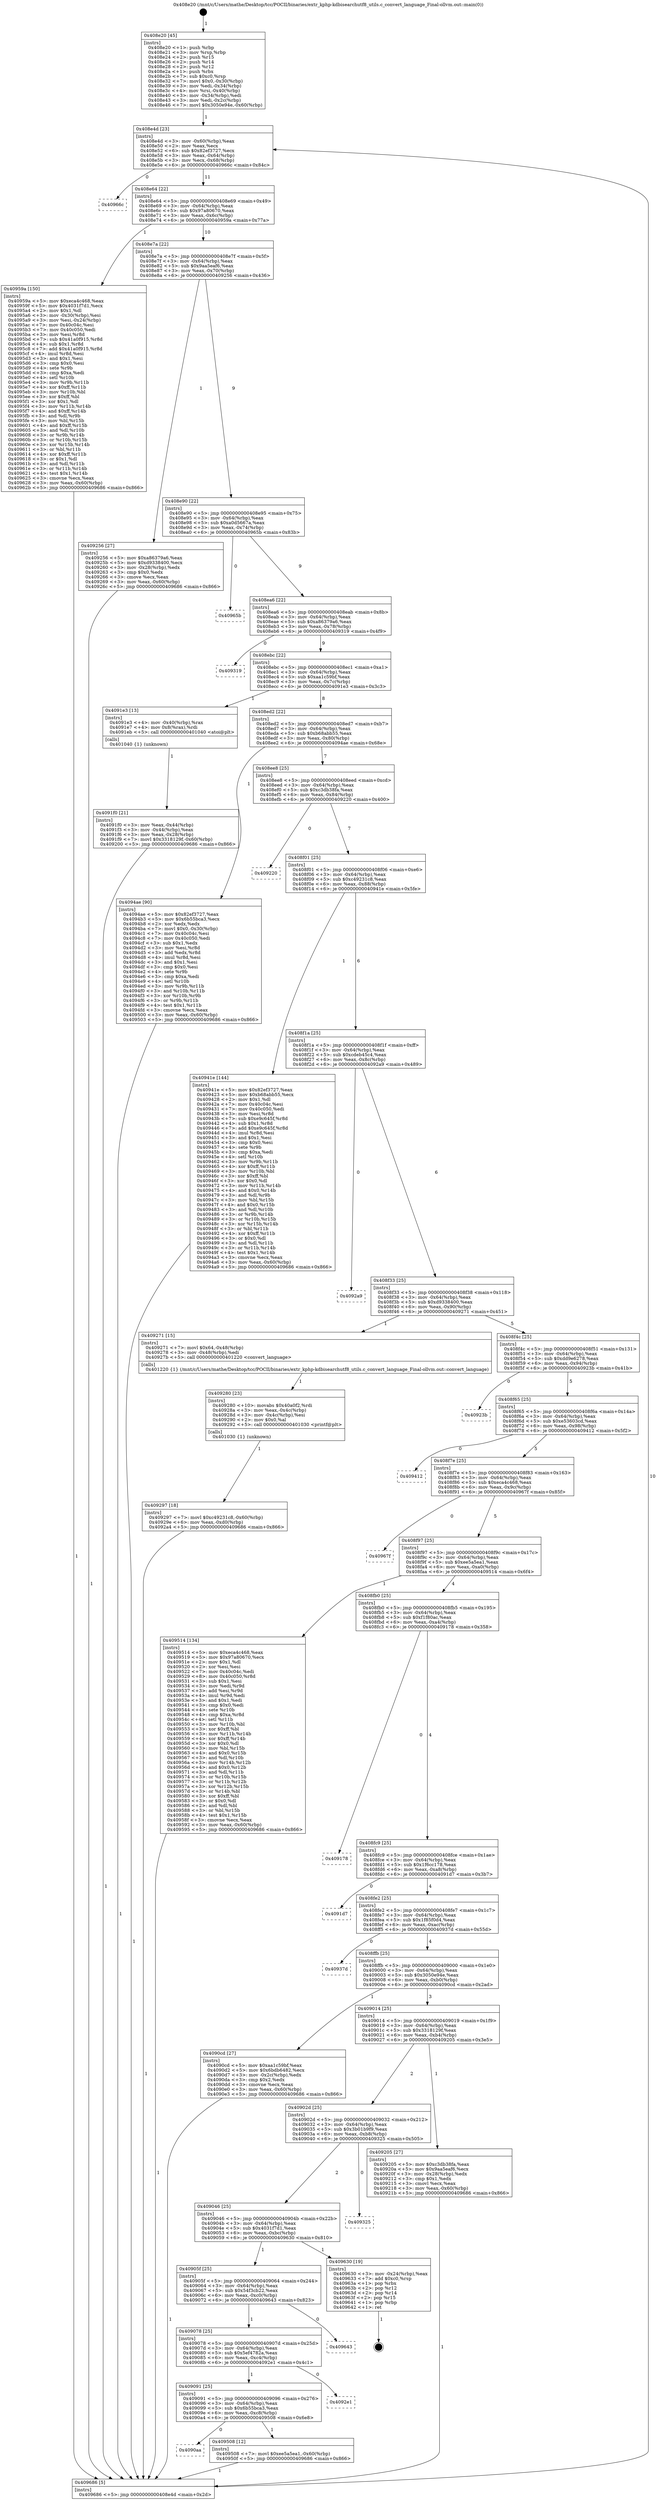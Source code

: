 digraph "0x408e20" {
  label = "0x408e20 (/mnt/c/Users/mathe/Desktop/tcc/POCII/binaries/extr_kphp-kdbisearchutf8_utils.c_convert_language_Final-ollvm.out::main(0))"
  labelloc = "t"
  node[shape=record]

  Entry [label="",width=0.3,height=0.3,shape=circle,fillcolor=black,style=filled]
  "0x408e4d" [label="{
     0x408e4d [23]\l
     | [instrs]\l
     &nbsp;&nbsp;0x408e4d \<+3\>: mov -0x60(%rbp),%eax\l
     &nbsp;&nbsp;0x408e50 \<+2\>: mov %eax,%ecx\l
     &nbsp;&nbsp;0x408e52 \<+6\>: sub $0x82ef3727,%ecx\l
     &nbsp;&nbsp;0x408e58 \<+3\>: mov %eax,-0x64(%rbp)\l
     &nbsp;&nbsp;0x408e5b \<+3\>: mov %ecx,-0x68(%rbp)\l
     &nbsp;&nbsp;0x408e5e \<+6\>: je 000000000040966c \<main+0x84c\>\l
  }"]
  "0x40966c" [label="{
     0x40966c\l
  }", style=dashed]
  "0x408e64" [label="{
     0x408e64 [22]\l
     | [instrs]\l
     &nbsp;&nbsp;0x408e64 \<+5\>: jmp 0000000000408e69 \<main+0x49\>\l
     &nbsp;&nbsp;0x408e69 \<+3\>: mov -0x64(%rbp),%eax\l
     &nbsp;&nbsp;0x408e6c \<+5\>: sub $0x97a80670,%eax\l
     &nbsp;&nbsp;0x408e71 \<+3\>: mov %eax,-0x6c(%rbp)\l
     &nbsp;&nbsp;0x408e74 \<+6\>: je 000000000040959a \<main+0x77a\>\l
  }"]
  Exit [label="",width=0.3,height=0.3,shape=circle,fillcolor=black,style=filled,peripheries=2]
  "0x40959a" [label="{
     0x40959a [150]\l
     | [instrs]\l
     &nbsp;&nbsp;0x40959a \<+5\>: mov $0xeca4c468,%eax\l
     &nbsp;&nbsp;0x40959f \<+5\>: mov $0x4031f7d1,%ecx\l
     &nbsp;&nbsp;0x4095a4 \<+2\>: mov $0x1,%dl\l
     &nbsp;&nbsp;0x4095a6 \<+3\>: mov -0x30(%rbp),%esi\l
     &nbsp;&nbsp;0x4095a9 \<+3\>: mov %esi,-0x24(%rbp)\l
     &nbsp;&nbsp;0x4095ac \<+7\>: mov 0x40c04c,%esi\l
     &nbsp;&nbsp;0x4095b3 \<+7\>: mov 0x40c050,%edi\l
     &nbsp;&nbsp;0x4095ba \<+3\>: mov %esi,%r8d\l
     &nbsp;&nbsp;0x4095bd \<+7\>: sub $0x41a0f915,%r8d\l
     &nbsp;&nbsp;0x4095c4 \<+4\>: sub $0x1,%r8d\l
     &nbsp;&nbsp;0x4095c8 \<+7\>: add $0x41a0f915,%r8d\l
     &nbsp;&nbsp;0x4095cf \<+4\>: imul %r8d,%esi\l
     &nbsp;&nbsp;0x4095d3 \<+3\>: and $0x1,%esi\l
     &nbsp;&nbsp;0x4095d6 \<+3\>: cmp $0x0,%esi\l
     &nbsp;&nbsp;0x4095d9 \<+4\>: sete %r9b\l
     &nbsp;&nbsp;0x4095dd \<+3\>: cmp $0xa,%edi\l
     &nbsp;&nbsp;0x4095e0 \<+4\>: setl %r10b\l
     &nbsp;&nbsp;0x4095e4 \<+3\>: mov %r9b,%r11b\l
     &nbsp;&nbsp;0x4095e7 \<+4\>: xor $0xff,%r11b\l
     &nbsp;&nbsp;0x4095eb \<+3\>: mov %r10b,%bl\l
     &nbsp;&nbsp;0x4095ee \<+3\>: xor $0xff,%bl\l
     &nbsp;&nbsp;0x4095f1 \<+3\>: xor $0x1,%dl\l
     &nbsp;&nbsp;0x4095f4 \<+3\>: mov %r11b,%r14b\l
     &nbsp;&nbsp;0x4095f7 \<+4\>: and $0xff,%r14b\l
     &nbsp;&nbsp;0x4095fb \<+3\>: and %dl,%r9b\l
     &nbsp;&nbsp;0x4095fe \<+3\>: mov %bl,%r15b\l
     &nbsp;&nbsp;0x409601 \<+4\>: and $0xff,%r15b\l
     &nbsp;&nbsp;0x409605 \<+3\>: and %dl,%r10b\l
     &nbsp;&nbsp;0x409608 \<+3\>: or %r9b,%r14b\l
     &nbsp;&nbsp;0x40960b \<+3\>: or %r10b,%r15b\l
     &nbsp;&nbsp;0x40960e \<+3\>: xor %r15b,%r14b\l
     &nbsp;&nbsp;0x409611 \<+3\>: or %bl,%r11b\l
     &nbsp;&nbsp;0x409614 \<+4\>: xor $0xff,%r11b\l
     &nbsp;&nbsp;0x409618 \<+3\>: or $0x1,%dl\l
     &nbsp;&nbsp;0x40961b \<+3\>: and %dl,%r11b\l
     &nbsp;&nbsp;0x40961e \<+3\>: or %r11b,%r14b\l
     &nbsp;&nbsp;0x409621 \<+4\>: test $0x1,%r14b\l
     &nbsp;&nbsp;0x409625 \<+3\>: cmovne %ecx,%eax\l
     &nbsp;&nbsp;0x409628 \<+3\>: mov %eax,-0x60(%rbp)\l
     &nbsp;&nbsp;0x40962b \<+5\>: jmp 0000000000409686 \<main+0x866\>\l
  }"]
  "0x408e7a" [label="{
     0x408e7a [22]\l
     | [instrs]\l
     &nbsp;&nbsp;0x408e7a \<+5\>: jmp 0000000000408e7f \<main+0x5f\>\l
     &nbsp;&nbsp;0x408e7f \<+3\>: mov -0x64(%rbp),%eax\l
     &nbsp;&nbsp;0x408e82 \<+5\>: sub $0x9aa5eaf6,%eax\l
     &nbsp;&nbsp;0x408e87 \<+3\>: mov %eax,-0x70(%rbp)\l
     &nbsp;&nbsp;0x408e8a \<+6\>: je 0000000000409256 \<main+0x436\>\l
  }"]
  "0x4090aa" [label="{
     0x4090aa\l
  }", style=dashed]
  "0x409256" [label="{
     0x409256 [27]\l
     | [instrs]\l
     &nbsp;&nbsp;0x409256 \<+5\>: mov $0xa86379a6,%eax\l
     &nbsp;&nbsp;0x40925b \<+5\>: mov $0xd9338400,%ecx\l
     &nbsp;&nbsp;0x409260 \<+3\>: mov -0x28(%rbp),%edx\l
     &nbsp;&nbsp;0x409263 \<+3\>: cmp $0x0,%edx\l
     &nbsp;&nbsp;0x409266 \<+3\>: cmove %ecx,%eax\l
     &nbsp;&nbsp;0x409269 \<+3\>: mov %eax,-0x60(%rbp)\l
     &nbsp;&nbsp;0x40926c \<+5\>: jmp 0000000000409686 \<main+0x866\>\l
  }"]
  "0x408e90" [label="{
     0x408e90 [22]\l
     | [instrs]\l
     &nbsp;&nbsp;0x408e90 \<+5\>: jmp 0000000000408e95 \<main+0x75\>\l
     &nbsp;&nbsp;0x408e95 \<+3\>: mov -0x64(%rbp),%eax\l
     &nbsp;&nbsp;0x408e98 \<+5\>: sub $0xa0d5667a,%eax\l
     &nbsp;&nbsp;0x408e9d \<+3\>: mov %eax,-0x74(%rbp)\l
     &nbsp;&nbsp;0x408ea0 \<+6\>: je 000000000040965b \<main+0x83b\>\l
  }"]
  "0x409508" [label="{
     0x409508 [12]\l
     | [instrs]\l
     &nbsp;&nbsp;0x409508 \<+7\>: movl $0xee5a5ea1,-0x60(%rbp)\l
     &nbsp;&nbsp;0x40950f \<+5\>: jmp 0000000000409686 \<main+0x866\>\l
  }"]
  "0x40965b" [label="{
     0x40965b\l
  }", style=dashed]
  "0x408ea6" [label="{
     0x408ea6 [22]\l
     | [instrs]\l
     &nbsp;&nbsp;0x408ea6 \<+5\>: jmp 0000000000408eab \<main+0x8b\>\l
     &nbsp;&nbsp;0x408eab \<+3\>: mov -0x64(%rbp),%eax\l
     &nbsp;&nbsp;0x408eae \<+5\>: sub $0xa86379a6,%eax\l
     &nbsp;&nbsp;0x408eb3 \<+3\>: mov %eax,-0x78(%rbp)\l
     &nbsp;&nbsp;0x408eb6 \<+6\>: je 0000000000409319 \<main+0x4f9\>\l
  }"]
  "0x409091" [label="{
     0x409091 [25]\l
     | [instrs]\l
     &nbsp;&nbsp;0x409091 \<+5\>: jmp 0000000000409096 \<main+0x276\>\l
     &nbsp;&nbsp;0x409096 \<+3\>: mov -0x64(%rbp),%eax\l
     &nbsp;&nbsp;0x409099 \<+5\>: sub $0x6b55bca3,%eax\l
     &nbsp;&nbsp;0x40909e \<+6\>: mov %eax,-0xc8(%rbp)\l
     &nbsp;&nbsp;0x4090a4 \<+6\>: je 0000000000409508 \<main+0x6e8\>\l
  }"]
  "0x409319" [label="{
     0x409319\l
  }", style=dashed]
  "0x408ebc" [label="{
     0x408ebc [22]\l
     | [instrs]\l
     &nbsp;&nbsp;0x408ebc \<+5\>: jmp 0000000000408ec1 \<main+0xa1\>\l
     &nbsp;&nbsp;0x408ec1 \<+3\>: mov -0x64(%rbp),%eax\l
     &nbsp;&nbsp;0x408ec4 \<+5\>: sub $0xaa1c59bf,%eax\l
     &nbsp;&nbsp;0x408ec9 \<+3\>: mov %eax,-0x7c(%rbp)\l
     &nbsp;&nbsp;0x408ecc \<+6\>: je 00000000004091e3 \<main+0x3c3\>\l
  }"]
  "0x4092e1" [label="{
     0x4092e1\l
  }", style=dashed]
  "0x4091e3" [label="{
     0x4091e3 [13]\l
     | [instrs]\l
     &nbsp;&nbsp;0x4091e3 \<+4\>: mov -0x40(%rbp),%rax\l
     &nbsp;&nbsp;0x4091e7 \<+4\>: mov 0x8(%rax),%rdi\l
     &nbsp;&nbsp;0x4091eb \<+5\>: call 0000000000401040 \<atoi@plt\>\l
     | [calls]\l
     &nbsp;&nbsp;0x401040 \{1\} (unknown)\l
  }"]
  "0x408ed2" [label="{
     0x408ed2 [22]\l
     | [instrs]\l
     &nbsp;&nbsp;0x408ed2 \<+5\>: jmp 0000000000408ed7 \<main+0xb7\>\l
     &nbsp;&nbsp;0x408ed7 \<+3\>: mov -0x64(%rbp),%eax\l
     &nbsp;&nbsp;0x408eda \<+5\>: sub $0xb68abb55,%eax\l
     &nbsp;&nbsp;0x408edf \<+3\>: mov %eax,-0x80(%rbp)\l
     &nbsp;&nbsp;0x408ee2 \<+6\>: je 00000000004094ae \<main+0x68e\>\l
  }"]
  "0x409078" [label="{
     0x409078 [25]\l
     | [instrs]\l
     &nbsp;&nbsp;0x409078 \<+5\>: jmp 000000000040907d \<main+0x25d\>\l
     &nbsp;&nbsp;0x40907d \<+3\>: mov -0x64(%rbp),%eax\l
     &nbsp;&nbsp;0x409080 \<+5\>: sub $0x5ef4782a,%eax\l
     &nbsp;&nbsp;0x409085 \<+6\>: mov %eax,-0xc4(%rbp)\l
     &nbsp;&nbsp;0x40908b \<+6\>: je 00000000004092e1 \<main+0x4c1\>\l
  }"]
  "0x4094ae" [label="{
     0x4094ae [90]\l
     | [instrs]\l
     &nbsp;&nbsp;0x4094ae \<+5\>: mov $0x82ef3727,%eax\l
     &nbsp;&nbsp;0x4094b3 \<+5\>: mov $0x6b55bca3,%ecx\l
     &nbsp;&nbsp;0x4094b8 \<+2\>: xor %edx,%edx\l
     &nbsp;&nbsp;0x4094ba \<+7\>: movl $0x0,-0x30(%rbp)\l
     &nbsp;&nbsp;0x4094c1 \<+7\>: mov 0x40c04c,%esi\l
     &nbsp;&nbsp;0x4094c8 \<+7\>: mov 0x40c050,%edi\l
     &nbsp;&nbsp;0x4094cf \<+3\>: sub $0x1,%edx\l
     &nbsp;&nbsp;0x4094d2 \<+3\>: mov %esi,%r8d\l
     &nbsp;&nbsp;0x4094d5 \<+3\>: add %edx,%r8d\l
     &nbsp;&nbsp;0x4094d8 \<+4\>: imul %r8d,%esi\l
     &nbsp;&nbsp;0x4094dc \<+3\>: and $0x1,%esi\l
     &nbsp;&nbsp;0x4094df \<+3\>: cmp $0x0,%esi\l
     &nbsp;&nbsp;0x4094e2 \<+4\>: sete %r9b\l
     &nbsp;&nbsp;0x4094e6 \<+3\>: cmp $0xa,%edi\l
     &nbsp;&nbsp;0x4094e9 \<+4\>: setl %r10b\l
     &nbsp;&nbsp;0x4094ed \<+3\>: mov %r9b,%r11b\l
     &nbsp;&nbsp;0x4094f0 \<+3\>: and %r10b,%r11b\l
     &nbsp;&nbsp;0x4094f3 \<+3\>: xor %r10b,%r9b\l
     &nbsp;&nbsp;0x4094f6 \<+3\>: or %r9b,%r11b\l
     &nbsp;&nbsp;0x4094f9 \<+4\>: test $0x1,%r11b\l
     &nbsp;&nbsp;0x4094fd \<+3\>: cmovne %ecx,%eax\l
     &nbsp;&nbsp;0x409500 \<+3\>: mov %eax,-0x60(%rbp)\l
     &nbsp;&nbsp;0x409503 \<+5\>: jmp 0000000000409686 \<main+0x866\>\l
  }"]
  "0x408ee8" [label="{
     0x408ee8 [25]\l
     | [instrs]\l
     &nbsp;&nbsp;0x408ee8 \<+5\>: jmp 0000000000408eed \<main+0xcd\>\l
     &nbsp;&nbsp;0x408eed \<+3\>: mov -0x64(%rbp),%eax\l
     &nbsp;&nbsp;0x408ef0 \<+5\>: sub $0xc3db38fa,%eax\l
     &nbsp;&nbsp;0x408ef5 \<+6\>: mov %eax,-0x84(%rbp)\l
     &nbsp;&nbsp;0x408efb \<+6\>: je 0000000000409220 \<main+0x400\>\l
  }"]
  "0x409643" [label="{
     0x409643\l
  }", style=dashed]
  "0x409220" [label="{
     0x409220\l
  }", style=dashed]
  "0x408f01" [label="{
     0x408f01 [25]\l
     | [instrs]\l
     &nbsp;&nbsp;0x408f01 \<+5\>: jmp 0000000000408f06 \<main+0xe6\>\l
     &nbsp;&nbsp;0x408f06 \<+3\>: mov -0x64(%rbp),%eax\l
     &nbsp;&nbsp;0x408f09 \<+5\>: sub $0xc49231c8,%eax\l
     &nbsp;&nbsp;0x408f0e \<+6\>: mov %eax,-0x88(%rbp)\l
     &nbsp;&nbsp;0x408f14 \<+6\>: je 000000000040941e \<main+0x5fe\>\l
  }"]
  "0x40905f" [label="{
     0x40905f [25]\l
     | [instrs]\l
     &nbsp;&nbsp;0x40905f \<+5\>: jmp 0000000000409064 \<main+0x244\>\l
     &nbsp;&nbsp;0x409064 \<+3\>: mov -0x64(%rbp),%eax\l
     &nbsp;&nbsp;0x409067 \<+5\>: sub $0x54f3cb22,%eax\l
     &nbsp;&nbsp;0x40906c \<+6\>: mov %eax,-0xc0(%rbp)\l
     &nbsp;&nbsp;0x409072 \<+6\>: je 0000000000409643 \<main+0x823\>\l
  }"]
  "0x40941e" [label="{
     0x40941e [144]\l
     | [instrs]\l
     &nbsp;&nbsp;0x40941e \<+5\>: mov $0x82ef3727,%eax\l
     &nbsp;&nbsp;0x409423 \<+5\>: mov $0xb68abb55,%ecx\l
     &nbsp;&nbsp;0x409428 \<+2\>: mov $0x1,%dl\l
     &nbsp;&nbsp;0x40942a \<+7\>: mov 0x40c04c,%esi\l
     &nbsp;&nbsp;0x409431 \<+7\>: mov 0x40c050,%edi\l
     &nbsp;&nbsp;0x409438 \<+3\>: mov %esi,%r8d\l
     &nbsp;&nbsp;0x40943b \<+7\>: sub $0xe9c645f,%r8d\l
     &nbsp;&nbsp;0x409442 \<+4\>: sub $0x1,%r8d\l
     &nbsp;&nbsp;0x409446 \<+7\>: add $0xe9c645f,%r8d\l
     &nbsp;&nbsp;0x40944d \<+4\>: imul %r8d,%esi\l
     &nbsp;&nbsp;0x409451 \<+3\>: and $0x1,%esi\l
     &nbsp;&nbsp;0x409454 \<+3\>: cmp $0x0,%esi\l
     &nbsp;&nbsp;0x409457 \<+4\>: sete %r9b\l
     &nbsp;&nbsp;0x40945b \<+3\>: cmp $0xa,%edi\l
     &nbsp;&nbsp;0x40945e \<+4\>: setl %r10b\l
     &nbsp;&nbsp;0x409462 \<+3\>: mov %r9b,%r11b\l
     &nbsp;&nbsp;0x409465 \<+4\>: xor $0xff,%r11b\l
     &nbsp;&nbsp;0x409469 \<+3\>: mov %r10b,%bl\l
     &nbsp;&nbsp;0x40946c \<+3\>: xor $0xff,%bl\l
     &nbsp;&nbsp;0x40946f \<+3\>: xor $0x0,%dl\l
     &nbsp;&nbsp;0x409472 \<+3\>: mov %r11b,%r14b\l
     &nbsp;&nbsp;0x409475 \<+4\>: and $0x0,%r14b\l
     &nbsp;&nbsp;0x409479 \<+3\>: and %dl,%r9b\l
     &nbsp;&nbsp;0x40947c \<+3\>: mov %bl,%r15b\l
     &nbsp;&nbsp;0x40947f \<+4\>: and $0x0,%r15b\l
     &nbsp;&nbsp;0x409483 \<+3\>: and %dl,%r10b\l
     &nbsp;&nbsp;0x409486 \<+3\>: or %r9b,%r14b\l
     &nbsp;&nbsp;0x409489 \<+3\>: or %r10b,%r15b\l
     &nbsp;&nbsp;0x40948c \<+3\>: xor %r15b,%r14b\l
     &nbsp;&nbsp;0x40948f \<+3\>: or %bl,%r11b\l
     &nbsp;&nbsp;0x409492 \<+4\>: xor $0xff,%r11b\l
     &nbsp;&nbsp;0x409496 \<+3\>: or $0x0,%dl\l
     &nbsp;&nbsp;0x409499 \<+3\>: and %dl,%r11b\l
     &nbsp;&nbsp;0x40949c \<+3\>: or %r11b,%r14b\l
     &nbsp;&nbsp;0x40949f \<+4\>: test $0x1,%r14b\l
     &nbsp;&nbsp;0x4094a3 \<+3\>: cmovne %ecx,%eax\l
     &nbsp;&nbsp;0x4094a6 \<+3\>: mov %eax,-0x60(%rbp)\l
     &nbsp;&nbsp;0x4094a9 \<+5\>: jmp 0000000000409686 \<main+0x866\>\l
  }"]
  "0x408f1a" [label="{
     0x408f1a [25]\l
     | [instrs]\l
     &nbsp;&nbsp;0x408f1a \<+5\>: jmp 0000000000408f1f \<main+0xff\>\l
     &nbsp;&nbsp;0x408f1f \<+3\>: mov -0x64(%rbp),%eax\l
     &nbsp;&nbsp;0x408f22 \<+5\>: sub $0xcdeb45c4,%eax\l
     &nbsp;&nbsp;0x408f27 \<+6\>: mov %eax,-0x8c(%rbp)\l
     &nbsp;&nbsp;0x408f2d \<+6\>: je 00000000004092a9 \<main+0x489\>\l
  }"]
  "0x409630" [label="{
     0x409630 [19]\l
     | [instrs]\l
     &nbsp;&nbsp;0x409630 \<+3\>: mov -0x24(%rbp),%eax\l
     &nbsp;&nbsp;0x409633 \<+7\>: add $0xc0,%rsp\l
     &nbsp;&nbsp;0x40963a \<+1\>: pop %rbx\l
     &nbsp;&nbsp;0x40963b \<+2\>: pop %r12\l
     &nbsp;&nbsp;0x40963d \<+2\>: pop %r14\l
     &nbsp;&nbsp;0x40963f \<+2\>: pop %r15\l
     &nbsp;&nbsp;0x409641 \<+1\>: pop %rbp\l
     &nbsp;&nbsp;0x409642 \<+1\>: ret\l
  }"]
  "0x4092a9" [label="{
     0x4092a9\l
  }", style=dashed]
  "0x408f33" [label="{
     0x408f33 [25]\l
     | [instrs]\l
     &nbsp;&nbsp;0x408f33 \<+5\>: jmp 0000000000408f38 \<main+0x118\>\l
     &nbsp;&nbsp;0x408f38 \<+3\>: mov -0x64(%rbp),%eax\l
     &nbsp;&nbsp;0x408f3b \<+5\>: sub $0xd9338400,%eax\l
     &nbsp;&nbsp;0x408f40 \<+6\>: mov %eax,-0x90(%rbp)\l
     &nbsp;&nbsp;0x408f46 \<+6\>: je 0000000000409271 \<main+0x451\>\l
  }"]
  "0x409046" [label="{
     0x409046 [25]\l
     | [instrs]\l
     &nbsp;&nbsp;0x409046 \<+5\>: jmp 000000000040904b \<main+0x22b\>\l
     &nbsp;&nbsp;0x40904b \<+3\>: mov -0x64(%rbp),%eax\l
     &nbsp;&nbsp;0x40904e \<+5\>: sub $0x4031f7d1,%eax\l
     &nbsp;&nbsp;0x409053 \<+6\>: mov %eax,-0xbc(%rbp)\l
     &nbsp;&nbsp;0x409059 \<+6\>: je 0000000000409630 \<main+0x810\>\l
  }"]
  "0x409271" [label="{
     0x409271 [15]\l
     | [instrs]\l
     &nbsp;&nbsp;0x409271 \<+7\>: movl $0x64,-0x48(%rbp)\l
     &nbsp;&nbsp;0x409278 \<+3\>: mov -0x48(%rbp),%edi\l
     &nbsp;&nbsp;0x40927b \<+5\>: call 0000000000401220 \<convert_language\>\l
     | [calls]\l
     &nbsp;&nbsp;0x401220 \{1\} (/mnt/c/Users/mathe/Desktop/tcc/POCII/binaries/extr_kphp-kdbisearchutf8_utils.c_convert_language_Final-ollvm.out::convert_language)\l
  }"]
  "0x408f4c" [label="{
     0x408f4c [25]\l
     | [instrs]\l
     &nbsp;&nbsp;0x408f4c \<+5\>: jmp 0000000000408f51 \<main+0x131\>\l
     &nbsp;&nbsp;0x408f51 \<+3\>: mov -0x64(%rbp),%eax\l
     &nbsp;&nbsp;0x408f54 \<+5\>: sub $0xdd9e6278,%eax\l
     &nbsp;&nbsp;0x408f59 \<+6\>: mov %eax,-0x94(%rbp)\l
     &nbsp;&nbsp;0x408f5f \<+6\>: je 000000000040923b \<main+0x41b\>\l
  }"]
  "0x409325" [label="{
     0x409325\l
  }", style=dashed]
  "0x40923b" [label="{
     0x40923b\l
  }", style=dashed]
  "0x408f65" [label="{
     0x408f65 [25]\l
     | [instrs]\l
     &nbsp;&nbsp;0x408f65 \<+5\>: jmp 0000000000408f6a \<main+0x14a\>\l
     &nbsp;&nbsp;0x408f6a \<+3\>: mov -0x64(%rbp),%eax\l
     &nbsp;&nbsp;0x408f6d \<+5\>: sub $0xe53603cd,%eax\l
     &nbsp;&nbsp;0x408f72 \<+6\>: mov %eax,-0x98(%rbp)\l
     &nbsp;&nbsp;0x408f78 \<+6\>: je 0000000000409412 \<main+0x5f2\>\l
  }"]
  "0x409297" [label="{
     0x409297 [18]\l
     | [instrs]\l
     &nbsp;&nbsp;0x409297 \<+7\>: movl $0xc49231c8,-0x60(%rbp)\l
     &nbsp;&nbsp;0x40929e \<+6\>: mov %eax,-0xd0(%rbp)\l
     &nbsp;&nbsp;0x4092a4 \<+5\>: jmp 0000000000409686 \<main+0x866\>\l
  }"]
  "0x409412" [label="{
     0x409412\l
  }", style=dashed]
  "0x408f7e" [label="{
     0x408f7e [25]\l
     | [instrs]\l
     &nbsp;&nbsp;0x408f7e \<+5\>: jmp 0000000000408f83 \<main+0x163\>\l
     &nbsp;&nbsp;0x408f83 \<+3\>: mov -0x64(%rbp),%eax\l
     &nbsp;&nbsp;0x408f86 \<+5\>: sub $0xeca4c468,%eax\l
     &nbsp;&nbsp;0x408f8b \<+6\>: mov %eax,-0x9c(%rbp)\l
     &nbsp;&nbsp;0x408f91 \<+6\>: je 000000000040967f \<main+0x85f\>\l
  }"]
  "0x409280" [label="{
     0x409280 [23]\l
     | [instrs]\l
     &nbsp;&nbsp;0x409280 \<+10\>: movabs $0x40a0f2,%rdi\l
     &nbsp;&nbsp;0x40928a \<+3\>: mov %eax,-0x4c(%rbp)\l
     &nbsp;&nbsp;0x40928d \<+3\>: mov -0x4c(%rbp),%esi\l
     &nbsp;&nbsp;0x409290 \<+2\>: mov $0x0,%al\l
     &nbsp;&nbsp;0x409292 \<+5\>: call 0000000000401030 \<printf@plt\>\l
     | [calls]\l
     &nbsp;&nbsp;0x401030 \{1\} (unknown)\l
  }"]
  "0x40967f" [label="{
     0x40967f\l
  }", style=dashed]
  "0x408f97" [label="{
     0x408f97 [25]\l
     | [instrs]\l
     &nbsp;&nbsp;0x408f97 \<+5\>: jmp 0000000000408f9c \<main+0x17c\>\l
     &nbsp;&nbsp;0x408f9c \<+3\>: mov -0x64(%rbp),%eax\l
     &nbsp;&nbsp;0x408f9f \<+5\>: sub $0xee5a5ea1,%eax\l
     &nbsp;&nbsp;0x408fa4 \<+6\>: mov %eax,-0xa0(%rbp)\l
     &nbsp;&nbsp;0x408faa \<+6\>: je 0000000000409514 \<main+0x6f4\>\l
  }"]
  "0x40902d" [label="{
     0x40902d [25]\l
     | [instrs]\l
     &nbsp;&nbsp;0x40902d \<+5\>: jmp 0000000000409032 \<main+0x212\>\l
     &nbsp;&nbsp;0x409032 \<+3\>: mov -0x64(%rbp),%eax\l
     &nbsp;&nbsp;0x409035 \<+5\>: sub $0x3b01b9f9,%eax\l
     &nbsp;&nbsp;0x40903a \<+6\>: mov %eax,-0xb8(%rbp)\l
     &nbsp;&nbsp;0x409040 \<+6\>: je 0000000000409325 \<main+0x505\>\l
  }"]
  "0x409514" [label="{
     0x409514 [134]\l
     | [instrs]\l
     &nbsp;&nbsp;0x409514 \<+5\>: mov $0xeca4c468,%eax\l
     &nbsp;&nbsp;0x409519 \<+5\>: mov $0x97a80670,%ecx\l
     &nbsp;&nbsp;0x40951e \<+2\>: mov $0x1,%dl\l
     &nbsp;&nbsp;0x409520 \<+2\>: xor %esi,%esi\l
     &nbsp;&nbsp;0x409522 \<+7\>: mov 0x40c04c,%edi\l
     &nbsp;&nbsp;0x409529 \<+8\>: mov 0x40c050,%r8d\l
     &nbsp;&nbsp;0x409531 \<+3\>: sub $0x1,%esi\l
     &nbsp;&nbsp;0x409534 \<+3\>: mov %edi,%r9d\l
     &nbsp;&nbsp;0x409537 \<+3\>: add %esi,%r9d\l
     &nbsp;&nbsp;0x40953a \<+4\>: imul %r9d,%edi\l
     &nbsp;&nbsp;0x40953e \<+3\>: and $0x1,%edi\l
     &nbsp;&nbsp;0x409541 \<+3\>: cmp $0x0,%edi\l
     &nbsp;&nbsp;0x409544 \<+4\>: sete %r10b\l
     &nbsp;&nbsp;0x409548 \<+4\>: cmp $0xa,%r8d\l
     &nbsp;&nbsp;0x40954c \<+4\>: setl %r11b\l
     &nbsp;&nbsp;0x409550 \<+3\>: mov %r10b,%bl\l
     &nbsp;&nbsp;0x409553 \<+3\>: xor $0xff,%bl\l
     &nbsp;&nbsp;0x409556 \<+3\>: mov %r11b,%r14b\l
     &nbsp;&nbsp;0x409559 \<+4\>: xor $0xff,%r14b\l
     &nbsp;&nbsp;0x40955d \<+3\>: xor $0x0,%dl\l
     &nbsp;&nbsp;0x409560 \<+3\>: mov %bl,%r15b\l
     &nbsp;&nbsp;0x409563 \<+4\>: and $0x0,%r15b\l
     &nbsp;&nbsp;0x409567 \<+3\>: and %dl,%r10b\l
     &nbsp;&nbsp;0x40956a \<+3\>: mov %r14b,%r12b\l
     &nbsp;&nbsp;0x40956d \<+4\>: and $0x0,%r12b\l
     &nbsp;&nbsp;0x409571 \<+3\>: and %dl,%r11b\l
     &nbsp;&nbsp;0x409574 \<+3\>: or %r10b,%r15b\l
     &nbsp;&nbsp;0x409577 \<+3\>: or %r11b,%r12b\l
     &nbsp;&nbsp;0x40957a \<+3\>: xor %r12b,%r15b\l
     &nbsp;&nbsp;0x40957d \<+3\>: or %r14b,%bl\l
     &nbsp;&nbsp;0x409580 \<+3\>: xor $0xff,%bl\l
     &nbsp;&nbsp;0x409583 \<+3\>: or $0x0,%dl\l
     &nbsp;&nbsp;0x409586 \<+2\>: and %dl,%bl\l
     &nbsp;&nbsp;0x409588 \<+3\>: or %bl,%r15b\l
     &nbsp;&nbsp;0x40958b \<+4\>: test $0x1,%r15b\l
     &nbsp;&nbsp;0x40958f \<+3\>: cmovne %ecx,%eax\l
     &nbsp;&nbsp;0x409592 \<+3\>: mov %eax,-0x60(%rbp)\l
     &nbsp;&nbsp;0x409595 \<+5\>: jmp 0000000000409686 \<main+0x866\>\l
  }"]
  "0x408fb0" [label="{
     0x408fb0 [25]\l
     | [instrs]\l
     &nbsp;&nbsp;0x408fb0 \<+5\>: jmp 0000000000408fb5 \<main+0x195\>\l
     &nbsp;&nbsp;0x408fb5 \<+3\>: mov -0x64(%rbp),%eax\l
     &nbsp;&nbsp;0x408fb8 \<+5\>: sub $0xf1f80ac,%eax\l
     &nbsp;&nbsp;0x408fbd \<+6\>: mov %eax,-0xa4(%rbp)\l
     &nbsp;&nbsp;0x408fc3 \<+6\>: je 0000000000409178 \<main+0x358\>\l
  }"]
  "0x409205" [label="{
     0x409205 [27]\l
     | [instrs]\l
     &nbsp;&nbsp;0x409205 \<+5\>: mov $0xc3db38fa,%eax\l
     &nbsp;&nbsp;0x40920a \<+5\>: mov $0x9aa5eaf6,%ecx\l
     &nbsp;&nbsp;0x40920f \<+3\>: mov -0x28(%rbp),%edx\l
     &nbsp;&nbsp;0x409212 \<+3\>: cmp $0x1,%edx\l
     &nbsp;&nbsp;0x409215 \<+3\>: cmovl %ecx,%eax\l
     &nbsp;&nbsp;0x409218 \<+3\>: mov %eax,-0x60(%rbp)\l
     &nbsp;&nbsp;0x40921b \<+5\>: jmp 0000000000409686 \<main+0x866\>\l
  }"]
  "0x409178" [label="{
     0x409178\l
  }", style=dashed]
  "0x408fc9" [label="{
     0x408fc9 [25]\l
     | [instrs]\l
     &nbsp;&nbsp;0x408fc9 \<+5\>: jmp 0000000000408fce \<main+0x1ae\>\l
     &nbsp;&nbsp;0x408fce \<+3\>: mov -0x64(%rbp),%eax\l
     &nbsp;&nbsp;0x408fd1 \<+5\>: sub $0x1f6cc178,%eax\l
     &nbsp;&nbsp;0x408fd6 \<+6\>: mov %eax,-0xa8(%rbp)\l
     &nbsp;&nbsp;0x408fdc \<+6\>: je 00000000004091d7 \<main+0x3b7\>\l
  }"]
  "0x4091f0" [label="{
     0x4091f0 [21]\l
     | [instrs]\l
     &nbsp;&nbsp;0x4091f0 \<+3\>: mov %eax,-0x44(%rbp)\l
     &nbsp;&nbsp;0x4091f3 \<+3\>: mov -0x44(%rbp),%eax\l
     &nbsp;&nbsp;0x4091f6 \<+3\>: mov %eax,-0x28(%rbp)\l
     &nbsp;&nbsp;0x4091f9 \<+7\>: movl $0x3318129f,-0x60(%rbp)\l
     &nbsp;&nbsp;0x409200 \<+5\>: jmp 0000000000409686 \<main+0x866\>\l
  }"]
  "0x4091d7" [label="{
     0x4091d7\l
  }", style=dashed]
  "0x408fe2" [label="{
     0x408fe2 [25]\l
     | [instrs]\l
     &nbsp;&nbsp;0x408fe2 \<+5\>: jmp 0000000000408fe7 \<main+0x1c7\>\l
     &nbsp;&nbsp;0x408fe7 \<+3\>: mov -0x64(%rbp),%eax\l
     &nbsp;&nbsp;0x408fea \<+5\>: sub $0x1f85f0d4,%eax\l
     &nbsp;&nbsp;0x408fef \<+6\>: mov %eax,-0xac(%rbp)\l
     &nbsp;&nbsp;0x408ff5 \<+6\>: je 000000000040937d \<main+0x55d\>\l
  }"]
  "0x408e20" [label="{
     0x408e20 [45]\l
     | [instrs]\l
     &nbsp;&nbsp;0x408e20 \<+1\>: push %rbp\l
     &nbsp;&nbsp;0x408e21 \<+3\>: mov %rsp,%rbp\l
     &nbsp;&nbsp;0x408e24 \<+2\>: push %r15\l
     &nbsp;&nbsp;0x408e26 \<+2\>: push %r14\l
     &nbsp;&nbsp;0x408e28 \<+2\>: push %r12\l
     &nbsp;&nbsp;0x408e2a \<+1\>: push %rbx\l
     &nbsp;&nbsp;0x408e2b \<+7\>: sub $0xc0,%rsp\l
     &nbsp;&nbsp;0x408e32 \<+7\>: movl $0x0,-0x30(%rbp)\l
     &nbsp;&nbsp;0x408e39 \<+3\>: mov %edi,-0x34(%rbp)\l
     &nbsp;&nbsp;0x408e3c \<+4\>: mov %rsi,-0x40(%rbp)\l
     &nbsp;&nbsp;0x408e40 \<+3\>: mov -0x34(%rbp),%edi\l
     &nbsp;&nbsp;0x408e43 \<+3\>: mov %edi,-0x2c(%rbp)\l
     &nbsp;&nbsp;0x408e46 \<+7\>: movl $0x3050e94e,-0x60(%rbp)\l
  }"]
  "0x40937d" [label="{
     0x40937d\l
  }", style=dashed]
  "0x408ffb" [label="{
     0x408ffb [25]\l
     | [instrs]\l
     &nbsp;&nbsp;0x408ffb \<+5\>: jmp 0000000000409000 \<main+0x1e0\>\l
     &nbsp;&nbsp;0x409000 \<+3\>: mov -0x64(%rbp),%eax\l
     &nbsp;&nbsp;0x409003 \<+5\>: sub $0x3050e94e,%eax\l
     &nbsp;&nbsp;0x409008 \<+6\>: mov %eax,-0xb0(%rbp)\l
     &nbsp;&nbsp;0x40900e \<+6\>: je 00000000004090cd \<main+0x2ad\>\l
  }"]
  "0x409686" [label="{
     0x409686 [5]\l
     | [instrs]\l
     &nbsp;&nbsp;0x409686 \<+5\>: jmp 0000000000408e4d \<main+0x2d\>\l
  }"]
  "0x4090cd" [label="{
     0x4090cd [27]\l
     | [instrs]\l
     &nbsp;&nbsp;0x4090cd \<+5\>: mov $0xaa1c59bf,%eax\l
     &nbsp;&nbsp;0x4090d2 \<+5\>: mov $0x6bdb6482,%ecx\l
     &nbsp;&nbsp;0x4090d7 \<+3\>: mov -0x2c(%rbp),%edx\l
     &nbsp;&nbsp;0x4090da \<+3\>: cmp $0x2,%edx\l
     &nbsp;&nbsp;0x4090dd \<+3\>: cmovne %ecx,%eax\l
     &nbsp;&nbsp;0x4090e0 \<+3\>: mov %eax,-0x60(%rbp)\l
     &nbsp;&nbsp;0x4090e3 \<+5\>: jmp 0000000000409686 \<main+0x866\>\l
  }"]
  "0x409014" [label="{
     0x409014 [25]\l
     | [instrs]\l
     &nbsp;&nbsp;0x409014 \<+5\>: jmp 0000000000409019 \<main+0x1f9\>\l
     &nbsp;&nbsp;0x409019 \<+3\>: mov -0x64(%rbp),%eax\l
     &nbsp;&nbsp;0x40901c \<+5\>: sub $0x3318129f,%eax\l
     &nbsp;&nbsp;0x409021 \<+6\>: mov %eax,-0xb4(%rbp)\l
     &nbsp;&nbsp;0x409027 \<+6\>: je 0000000000409205 \<main+0x3e5\>\l
  }"]
  Entry -> "0x408e20" [label=" 1"]
  "0x408e4d" -> "0x40966c" [label=" 0"]
  "0x408e4d" -> "0x408e64" [label=" 11"]
  "0x409630" -> Exit [label=" 1"]
  "0x408e64" -> "0x40959a" [label=" 1"]
  "0x408e64" -> "0x408e7a" [label=" 10"]
  "0x40959a" -> "0x409686" [label=" 1"]
  "0x408e7a" -> "0x409256" [label=" 1"]
  "0x408e7a" -> "0x408e90" [label=" 9"]
  "0x409514" -> "0x409686" [label=" 1"]
  "0x408e90" -> "0x40965b" [label=" 0"]
  "0x408e90" -> "0x408ea6" [label=" 9"]
  "0x409508" -> "0x409686" [label=" 1"]
  "0x408ea6" -> "0x409319" [label=" 0"]
  "0x408ea6" -> "0x408ebc" [label=" 9"]
  "0x409091" -> "0x409508" [label=" 1"]
  "0x408ebc" -> "0x4091e3" [label=" 1"]
  "0x408ebc" -> "0x408ed2" [label=" 8"]
  "0x409091" -> "0x4090aa" [label=" 0"]
  "0x408ed2" -> "0x4094ae" [label=" 1"]
  "0x408ed2" -> "0x408ee8" [label=" 7"]
  "0x409078" -> "0x4092e1" [label=" 0"]
  "0x408ee8" -> "0x409220" [label=" 0"]
  "0x408ee8" -> "0x408f01" [label=" 7"]
  "0x409078" -> "0x409091" [label=" 1"]
  "0x408f01" -> "0x40941e" [label=" 1"]
  "0x408f01" -> "0x408f1a" [label=" 6"]
  "0x40905f" -> "0x409643" [label=" 0"]
  "0x408f1a" -> "0x4092a9" [label=" 0"]
  "0x408f1a" -> "0x408f33" [label=" 6"]
  "0x40905f" -> "0x409078" [label=" 1"]
  "0x408f33" -> "0x409271" [label=" 1"]
  "0x408f33" -> "0x408f4c" [label=" 5"]
  "0x409046" -> "0x409630" [label=" 1"]
  "0x408f4c" -> "0x40923b" [label=" 0"]
  "0x408f4c" -> "0x408f65" [label=" 5"]
  "0x409046" -> "0x40905f" [label=" 1"]
  "0x408f65" -> "0x409412" [label=" 0"]
  "0x408f65" -> "0x408f7e" [label=" 5"]
  "0x40902d" -> "0x409325" [label=" 0"]
  "0x408f7e" -> "0x40967f" [label=" 0"]
  "0x408f7e" -> "0x408f97" [label=" 5"]
  "0x40902d" -> "0x409046" [label=" 2"]
  "0x408f97" -> "0x409514" [label=" 1"]
  "0x408f97" -> "0x408fb0" [label=" 4"]
  "0x4094ae" -> "0x409686" [label=" 1"]
  "0x408fb0" -> "0x409178" [label=" 0"]
  "0x408fb0" -> "0x408fc9" [label=" 4"]
  "0x40941e" -> "0x409686" [label=" 1"]
  "0x408fc9" -> "0x4091d7" [label=" 0"]
  "0x408fc9" -> "0x408fe2" [label=" 4"]
  "0x409280" -> "0x409297" [label=" 1"]
  "0x408fe2" -> "0x40937d" [label=" 0"]
  "0x408fe2" -> "0x408ffb" [label=" 4"]
  "0x409271" -> "0x409280" [label=" 1"]
  "0x408ffb" -> "0x4090cd" [label=" 1"]
  "0x408ffb" -> "0x409014" [label=" 3"]
  "0x4090cd" -> "0x409686" [label=" 1"]
  "0x408e20" -> "0x408e4d" [label=" 1"]
  "0x409686" -> "0x408e4d" [label=" 10"]
  "0x4091e3" -> "0x4091f0" [label=" 1"]
  "0x4091f0" -> "0x409686" [label=" 1"]
  "0x409297" -> "0x409686" [label=" 1"]
  "0x409014" -> "0x409205" [label=" 1"]
  "0x409014" -> "0x40902d" [label=" 2"]
  "0x409205" -> "0x409686" [label=" 1"]
  "0x409256" -> "0x409686" [label=" 1"]
}
